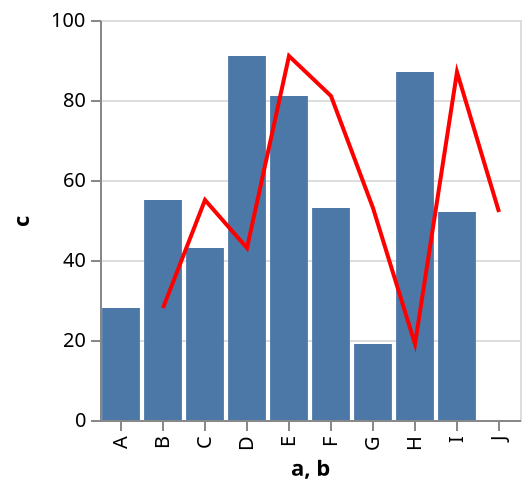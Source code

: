 {
  "$schema": "https://vega.github.io/schema/vega/v4.json",
  "autosize": "pad",
  "padding": 5,
  "height": 200,
  "style": "cell",
  "data": [
    {
      "name": "source_0",
      "values": [
        {"a": "A", "b": "B", "c": 28},
        {"a": "B", "b": "C", "c": 55},
        {"a": "C", "b": "D", "c": 43},
        {"a": "D", "b": "E", "c": 91},
        {"a": "E", "b": "F", "c": 81},
        {"a": "F", "b": "G", "c": 53},
        {"a": "G", "b": "H", "c": 19},
        {"a": "H", "b": "I", "c": 87},
        {"a": "I", "b": "J", "c": 52}
      ]
    }
  ],
  "signals": [
    {"name": "x_step", "value": 21},
    {
      "name": "width",
      "update": "bandspace(domain('x').length, 0.1, 0.05) * x_step"
    }
  ],
  "marks": [
    {
      "name": "layer_0_marks",
      "type": "rect",
      "style": ["bar"],
      "from": {"data": "source_0"},
      "encode": {
        "update": {
          "fill": [
            {
              "test": "datum[\"c\"] === null || isNaN(datum[\"c\"])",
              "value": null
            },
            {"value": "#4c78a8"}
          ],
          "tooltip": {
            "signal": "{\"a\": ''+datum[\"a\"], \"c\": format(datum[\"c\"], \"\")}"
          },
          "x": {"scale": "x", "field": "a"},
          "width": {"scale": "x", "band": true},
          "y": {"scale": "y", "field": "c"},
          "y2": {"scale": "y", "value": 0}
        }
      }
    },
    {
      "name": "layer_1_marks",
      "type": "line",
      "style": ["line"],
      "sort": {"field": "datum[\"b\"]", "order": "descending"},
      "from": {"data": "source_0"},
      "encode": {
        "update": {
          "stroke": {"value": "red"},
          "tooltip": {
            "signal": "{\"b\": ''+datum[\"b\"], \"c\": format(datum[\"c\"], \"\")}"
          },
          "x": {"scale": "x", "field": "b", "band": 0.5},
          "y": {"scale": "y", "field": "c"},
          "defined": {"signal": "datum[\"c\"] !== null && !isNaN(datum[\"c\"])"}
        }
      }
    }
  ],
  "scales": [
    {
      "name": "x",
      "type": "band",
      "domain": {"data": "source_0", "fields": ["a", "b"], "sort": true},
      "range": {"step": {"signal": "x_step"}},
      "paddingInner": 0.1,
      "paddingOuter": 0.05
    },
    {
      "name": "y",
      "type": "linear",
      "domain": {"data": "source_0", "field": "c"},
      "range": [{"signal": "height"}, 0],
      "nice": true,
      "zero": true
    }
  ],
  "axes": [
    {
      "scale": "x",
      "orient": "bottom",
      "grid": false,
      "title": "a, b",
      "labelAlign": "right",
      "labelAngle": 270,
      "labelBaseline": "middle",
      "labelOverlap": true,
      "zindex": 1
    },
    {
      "scale": "y",
      "orient": "left",
      "grid": false,
      "title": "c",
      "labelOverlap": true,
      "tickCount": {"signal": "ceil(height/40)"},
      "zindex": 1
    },
    {
      "scale": "y",
      "orient": "left",
      "gridScale": "x",
      "grid": true,
      "tickCount": {"signal": "ceil(height/40)"},
      "domain": false,
      "labels": false,
      "maxExtent": 0,
      "minExtent": 0,
      "ticks": false,
      "zindex": 0
    }
  ],
  "config": {"axisY": {"minExtent": 30}}
}
